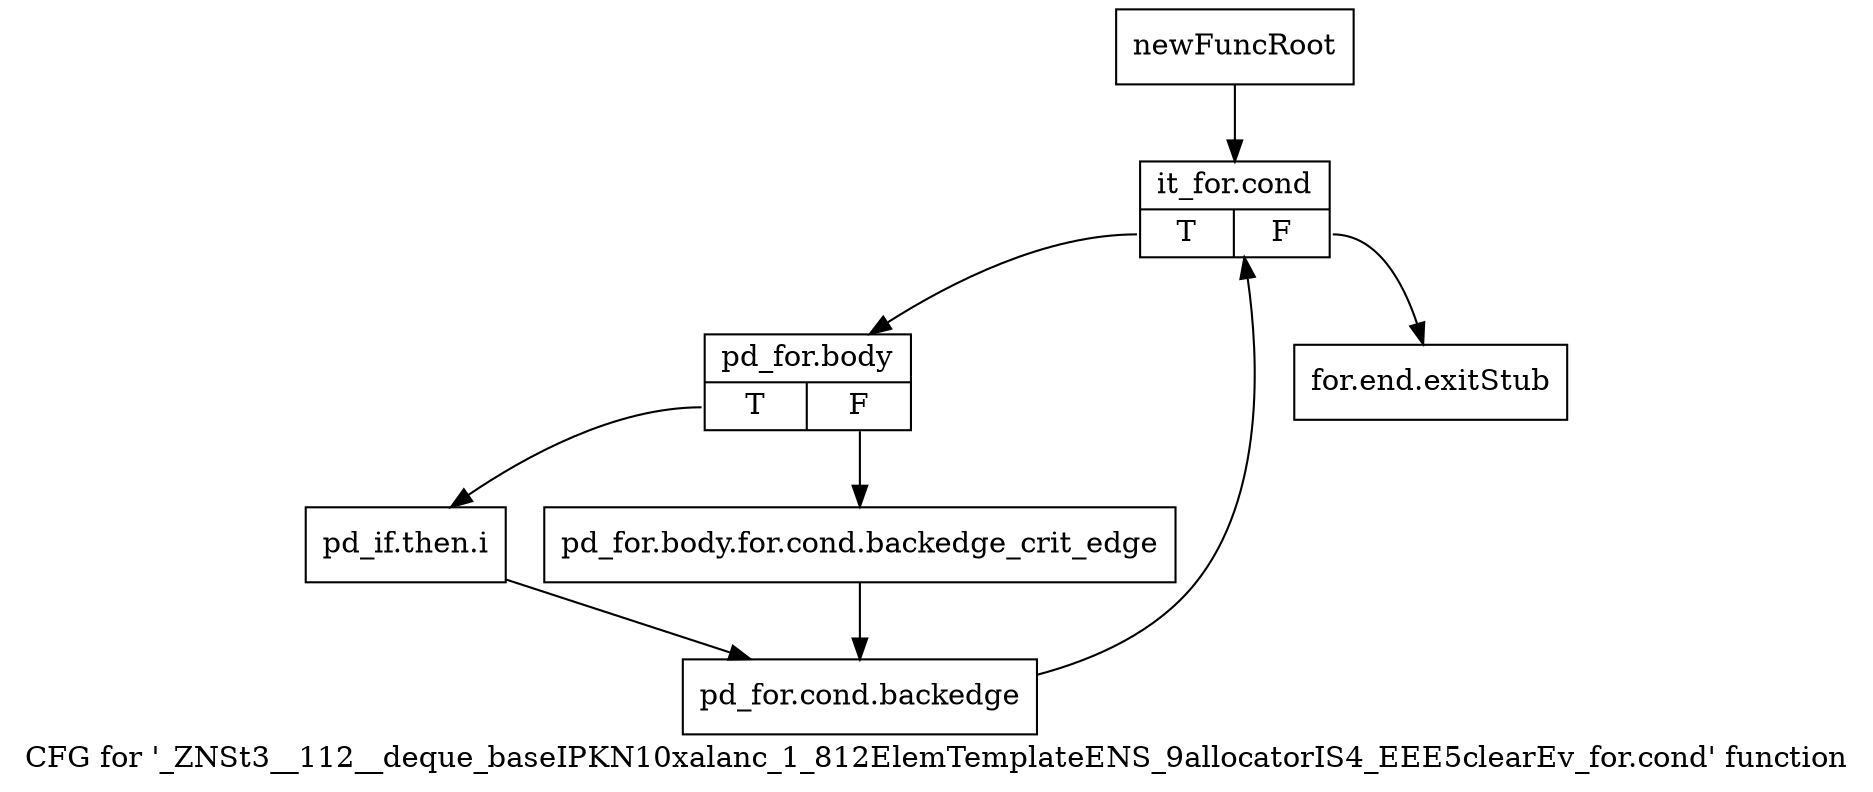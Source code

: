 digraph "CFG for '_ZNSt3__112__deque_baseIPKN10xalanc_1_812ElemTemplateENS_9allocatorIS4_EEE5clearEv_for.cond' function" {
	label="CFG for '_ZNSt3__112__deque_baseIPKN10xalanc_1_812ElemTemplateENS_9allocatorIS4_EEE5clearEv_for.cond' function";

	Node0xa05eb90 [shape=record,label="{newFuncRoot}"];
	Node0xa05eb90 -> Node0xa05ec30;
	Node0xa05ebe0 [shape=record,label="{for.end.exitStub}"];
	Node0xa05ec30 [shape=record,label="{it_for.cond|{<s0>T|<s1>F}}"];
	Node0xa05ec30:s0 -> Node0xa05ec80;
	Node0xa05ec30:s1 -> Node0xa05ebe0;
	Node0xa05ec80 [shape=record,label="{pd_for.body|{<s0>T|<s1>F}}"];
	Node0xa05ec80:s0 -> Node0xa05ed20;
	Node0xa05ec80:s1 -> Node0xa05ecd0;
	Node0xa05ecd0 [shape=record,label="{pd_for.body.for.cond.backedge_crit_edge}"];
	Node0xa05ecd0 -> Node0xa05ed70;
	Node0xa05ed20 [shape=record,label="{pd_if.then.i}"];
	Node0xa05ed20 -> Node0xa05ed70;
	Node0xa05ed70 [shape=record,label="{pd_for.cond.backedge}"];
	Node0xa05ed70 -> Node0xa05ec30;
}
